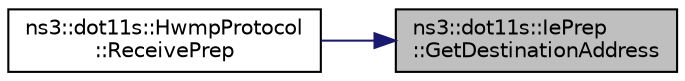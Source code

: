 digraph "ns3::dot11s::IePrep::GetDestinationAddress"
{
 // LATEX_PDF_SIZE
  edge [fontname="Helvetica",fontsize="10",labelfontname="Helvetica",labelfontsize="10"];
  node [fontname="Helvetica",fontsize="10",shape=record];
  rankdir="RL";
  Node1 [label="ns3::dot11s::IePrep\l::GetDestinationAddress",height=0.2,width=0.4,color="black", fillcolor="grey75", style="filled", fontcolor="black",tooltip="Get destination address function."];
  Node1 -> Node2 [dir="back",color="midnightblue",fontsize="10",style="solid",fontname="Helvetica"];
  Node2 [label="ns3::dot11s::HwmpProtocol\l::ReceivePrep",height=0.2,width=0.4,color="black", fillcolor="white", style="filled",URL="$classns3_1_1dot11s_1_1_hwmp_protocol.html#a142901f91234cf4ea4bf788619be0370",tooltip="Handler for receiving Path Reply."];
}
